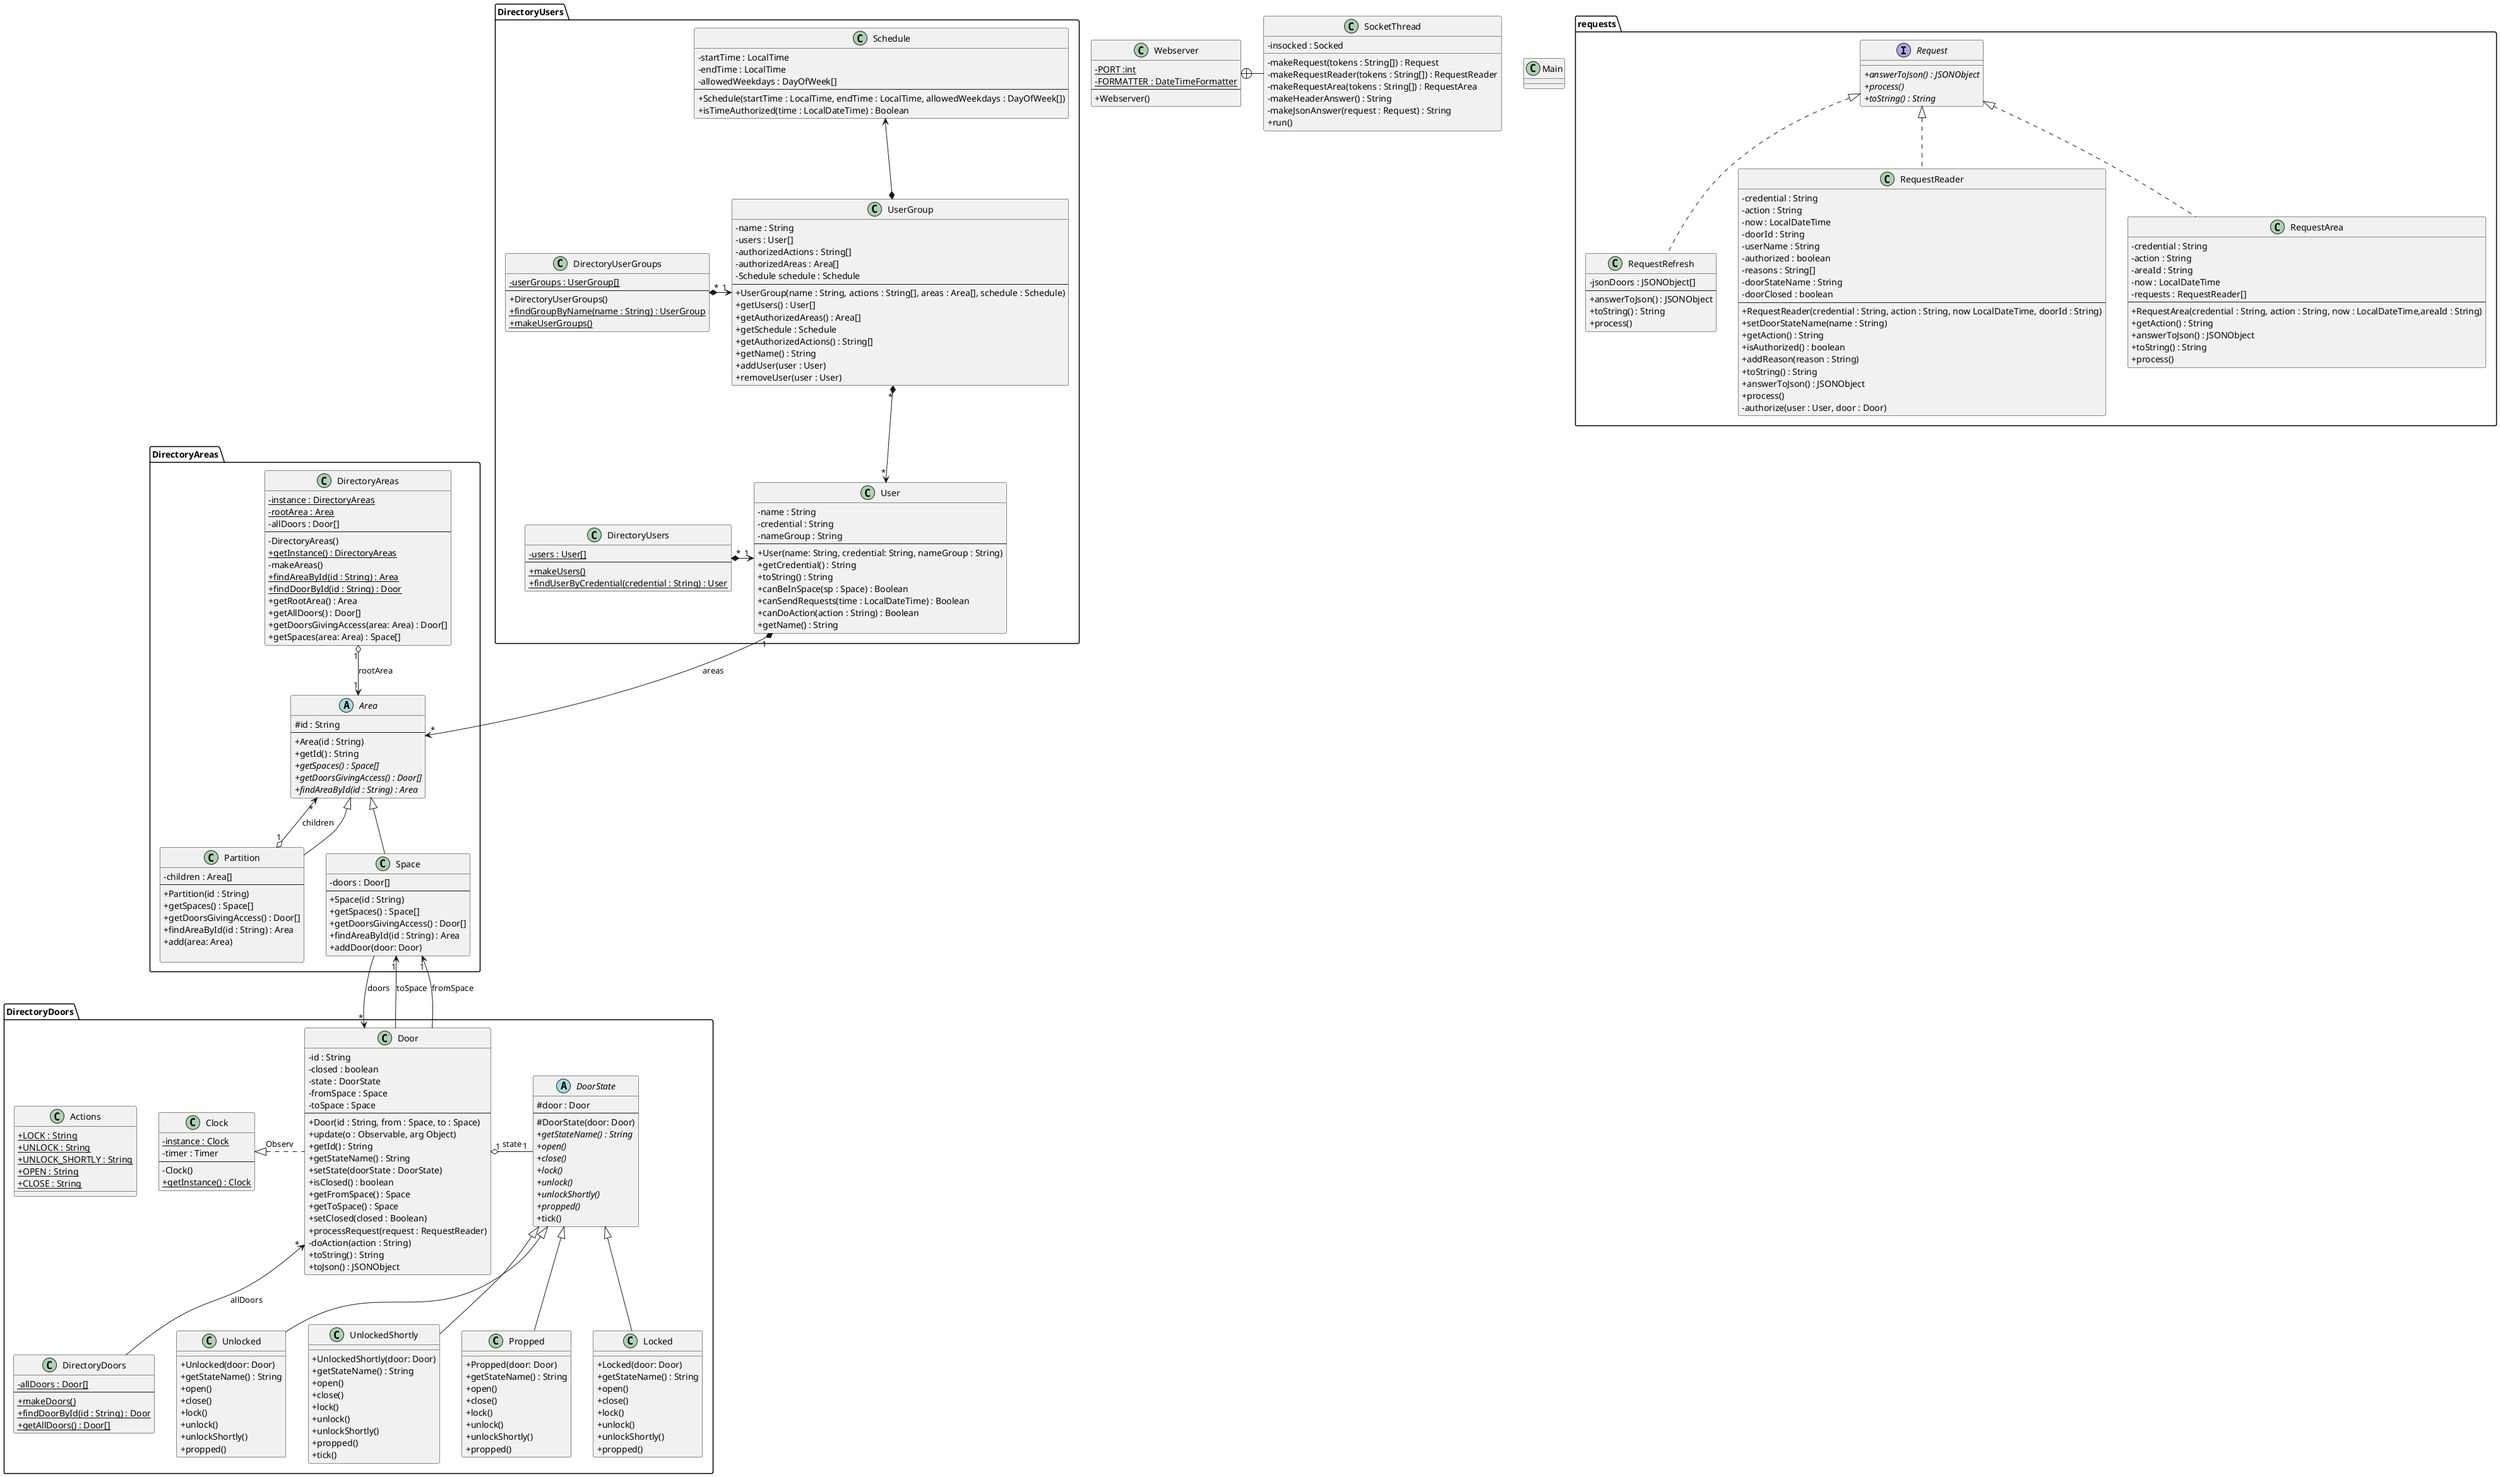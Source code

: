 @startuml
skinparam classAttributeIconSize 0
package DirectoryDoors{
    class Door {
    - id : String
    - closed : boolean
    - state : DoorState
    - fromSpace : Space
    - toSpace : Space
    ---
    + Door(id : String, from : Space, to : Space)
    + update(o : Observable, arg Object)
    + getId() : String
    + getStateName() : String
    + setState(doorState : DoorState)
    + isClosed() : boolean
    + getFromSpace() : Space
    + getToSpace() : Space
    + setClosed(closed : Boolean)
    + processRequest(request : RequestReader)
    - doAction(action : String)
    + toString() : String
    + toJson() : JSONObject
    }

    abstract class DoorState {
    # door : Door
    ---
    # DoorState(door: Door)
    {abstract} + getStateName() : String
    {abstract} + open()
    {abstract} + close()
    {abstract} + lock()
    {abstract} + unlock()
    {abstract} + unlockShortly()
    {abstract} + propped()
    + tick()
    }

    class Locked {
    + Locked(door: Door)
    + getStateName() : String
    + open()
    + close()
    + lock()
    + unlock()
    + unlockShortly()
    + propped()
    }

    class Unlocked {
    + Unlocked(door: Door)
    + getStateName() : String
    + open()
    + close()
    + lock()
    + unlock()
    + unlockShortly()
    + propped()
    }

    class UnlockedShortly {
    + UnlockedShortly(door: Door)
    + getStateName() : String
    + open()
    + close()
    + lock()
    + unlock()
    + unlockShortly()
    + propped()
    + tick()
    }

    class Propped {
    + Propped(door: Door)
    + getStateName() : String
    + open()
    + close()
    + lock()
    + unlock()
    + unlockShortly()
    + propped()
    }

    class DirectoryDoors {
    - {static} allDoors : Door[]
    ---
    + {static} makeDoors()
    + {static} findDoorById(id : String) : Door
    + {static} getAllDoors() : Door[]
    }

    class Actions{
    {static}+LOCK : String
    {static}+UNLOCK : String
    {static}+UNLOCK_SHORTLY : String
    {static}+OPEN : String
    {static}+CLOSE : String
    }

    class Clock{
    {static}-instance : Clock
    -timer : Timer
    ---
    -Clock()
    {static}+getInstance() : Clock
    }

    '---RELATIONS---
    Door "1" o- "1" DoorState : "state"

    DoorState <|-- Locked
    DoorState <|-- Unlocked
    DoorState <|-- UnlockedShortly
    DoorState <|-- Propped
    Door "*" <-- DirectoryDoors : "allDoors"

    Clock <|. Door : "Observ"
    '------------
}

package DirectoryAreas{
    class DirectoryAreas{
    {static} -instance : DirectoryAreas
    {static} -rootArea : Area
    -allDoors : Door[]
    ---
    - DirectoryAreas()
    {static} +getInstance() : DirectoryAreas
    -makeAreas()
    {static} +findAreaById(id : String) : Area
    {static} +findDoorById(id : String) : Door
    +getRootArea() : Area
    +getAllDoors() : Door[]
    +getDoorsGivingAccess(area: Area) : Door[]
    +getSpaces(area: Area) : Space[]
    }

    abstract class Area {
    #id : String
    ---
    +Area(id : String)
    +getId() : String
    {abstract} +getSpaces() : Space[]
    {abstract} +getDoorsGivingAccess() : Door[]
    {abstract} +findAreaById(id : String) : Area
    }

    class Partition {
    -children : Area[]
    ---
    +Partition(id : String)
    +getSpaces() : Space[]
    +getDoorsGivingAccess() : Door[]
    +findAreaById(id : String) : Area
    +add(area: Area)

    }

    class Space {
    -doors : Door[]
    ---
    +Space(id : String)
    +getSpaces() : Space[]
    +getDoorsGivingAccess() : Door[]
    +findAreaById(id : String) : Area
    +addDoor(door: Door)
    }

    '---RELATIONS---
    DirectoryAreas "1" o--> "1" Area: "rootArea"
    Area "*" <--o "1" Partition : children
    Space "1" <-- Door : "toSpace"
    Space "1" <-- Door : "fromSpace"
    Door "*" <-- Space : "doors"

    Area <|-- Partition
    Area <|-- Space
    '------------
}

package DirectoryUsers{
    class DirectoryUserGroups{
    {static}-userGroups : UserGroup[]
    ---
    +DirectoryUserGroups()
    {static}+findGroupByName(name : String) : UserGroup
    {static}+makeUserGroups()
    }

    class DirectoryUsers{
    {static}-users : User[]
    ---
    {static}+makeUsers()
    {static}+findUserByCredential(credential : String) : User
    }

    class User {
    - name : String
    - credential : String
    - nameGroup : String
    ---
    +User(name: String, credential: String, nameGroup : String)
    +getCredential() : String
    + toString() : String
    +canBeInSpace(sp : Space) : Boolean
    +canSendRequests(time : LocalDateTime) : Boolean
    +canDoAction(action : String) : Boolean
    +getName() : String
    }

    class UserGroup{
    -name : String
    -users : User[]
    -authorizedActions : String[]
    -authorizedAreas : Area[]
    -Schedule schedule : Schedule
    ---
    +UserGroup(name : String, actions : String[], areas : Area[], schedule : Schedule)
    +getUsers() : User[]
    +getAuthorizedAreas() : Area[]
    +getSchedule : Schedule
    +getAuthorizedActions() : String[]
    +getName() : String
    +addUser(user : User)
    +removeUser(user : User)
    }

    class Schedule{
    -startTime : LocalTime
    -endTime : LocalTime
    -allowedWeekdays : DayOfWeek[]
    ---
    +Schedule(startTime : LocalTime, endTime : LocalTime, allowedWeekdays : DayOfWeek[])
    +isTimeAuthorized(time : LocalDateTime) : Boolean
    }

    '---RELATIONS---
    User "1" *--> "*" Area : "areas"
    UserGroup "*" *--> "*" User
    DirectoryUsers "*" *-> "1" User
    DirectoryUserGroups "*" *-> "1" UserGroup
    Schedule <--* UserGroup
    '------------
}

class Main{}

package requests {
    interface Request {
    + {abstract} answerToJson() : JSONObject
    + {abstract} process()
    + {abstract} toString() : String
    }

    class RequestRefresh implements Request {
    - jsonDoors : JSONObject[]
    ---
    + answerToJson() : JSONObject
    + toString() : String
    + process()
    }

    class RequestReader implements Request {
    - credential : String
    - action : String
    - now : LocalDateTime
    - doorId : String
    - userName : String
    - authorized : boolean
    - reasons : String[]
    - doorStateName : String
    - doorClosed : boolean
    ---
    + RequestReader(credential : String, action : String, now LocalDateTime, doorId : String)
    + setDoorStateName(name : String)
    + getAction() : String
    + isAuthorized() : boolean
    + addReason(reason : String)
    + toString() : String
    + answerToJson() : JSONObject
    + process()
    - authorize(user : User, door : Door)
    }

    class RequestArea implements Request {
    - credential : String
    - action : String
    - areaId : String
    - now : LocalDateTime
    -requests : RequestReader[]
    ---
    + RequestArea(credential : String, action : String, now : LocalDateTime,areaId : String)
    + getAction() : String
    + answerToJson() : JSONObject
    + toString() : String
    + process()
    }
}


class Webserver {
- {static} PORT :int
- {static} FORMATTER : DateTimeFormatter
---
+ Webserver()
}

class SocketThread {
- insocked : Socked
- makeRequest(tokens : String[]) : Request
- makeRequestReader(tokens : String[]) : RequestReader
- makeRequestArea(tokens : String[]) : RequestArea
- makeHeaderAnswer() : String
- makeJsonAnswer(request : Request) : String
+ run()
}

Webserver +-right- SocketThread
@enduml